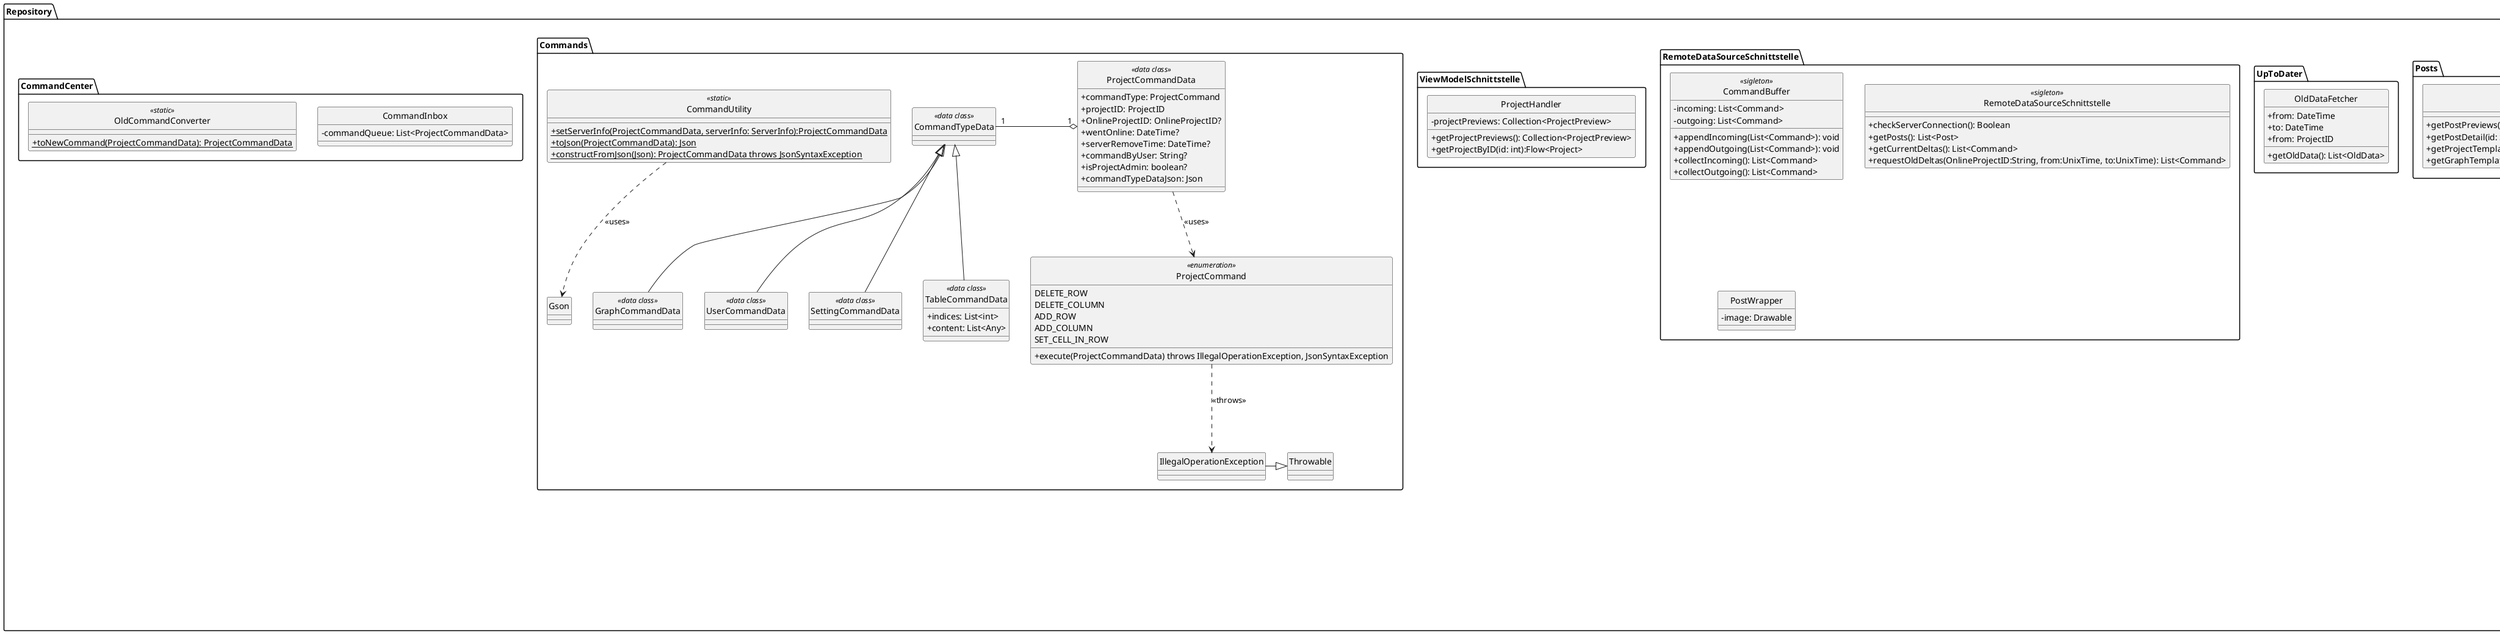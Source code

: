 @startuml

skinparam monochrome true
skinparam shadowing false
skinparam genericDisplay old
skinparam classAttributeIconSize 0
hide circle


package Repository {
    package ModelSchnittstelle {
      class ProjectHelper <<singleton>> {
        +getProject(Integer): Project
        +getProjects(): Collection<Project>
        +createProject(): Project
      }

      interface Table <<interface>> {
        +getRow(Integer): Row
        +getColumn(Integer): Collection<Any>
        +getCell(Integer, Integer): Any
        +insertRow(Row) throws IllegalTypeException
        +getLayout(): Collection<Class<Any>>
        +addColumn(Class<Any>)
        +deleteColumn(Integer)
        'This is something I am not sure about. How do our InputElements look like?
        +getUIElement(Integer): Function(Any)
        +setUIElement(Integer, Function(Any))
      }

      interface Row <<Interface>> {
        +getCell(Integer): Any
        +getMetaData(Integer): RowMetaInformation
      }

      interface Project <<interface>> {
        +getProjectSkeleton(): ProjectSkeleton
        +getTable(): Table
        +getAdmin(): User
        +getUsers(): Collection<Users>
        +setName(String)
        +setDescription(String)
        +setWallpaper(path: String)
        +setThumbnail(path: String)
      }

      interface ProjectSkeleton <<interface>> {
        +getID(): Integer
        +getName(): String
        +getDescription(): String
        +getWallpaper(): Drawable
        +getThumbnail(): Drawable
        +getGraphs(): Collection<Graph>
        +getProjectSettings(): Settings
        +getNotifications(): Collection<Notification>
      }

      interface Graph <<interface>> {
        'Does this always recompute the DataSets? If not how does it decide when to recompute?
        +getDataSets(): Collection<Collection<Any>>
        +getCustomizing(): Settings
        +getImage(): Drawable?
        +setCalculationFunction(DataTransformation)
      }

      interface Settings <<interface>> {
        +getSetting(String): Any throws SettingNotFoundException
        +setSetting(String, Any) throws SettingNotFoundException
      }

      interface Notification <<interface>> {
        +getMessage(): String
        +sendNow(vararg Any): Boolean throws IllegalContextException
      }

      'This is kind of the same as a project without Data. However, a project really isn't
      'a subtype of ProjectTemplate. How do we want to do this? Do we know any Patterns that
      'fit this problem?
      interface ProjectTemplate <<interface>> {
        +getProjectSkeleton(): ProjectSkeleton
        +getTableLayout(): Collection<Class<Any>>
      }

      interface GraphTemplate <<interface>> {
        +getName(): String
        +getDescription(): String
        +getThumbnail(): Drawable
        +getCustomizing(): Settings

      }

      interface Post <<interface>> {
        +getContent(): Content
        +getName(): String
        +getDescription(): String
      }

      interface Content <<interface>> {

      }
'-von Anton definiert------------------------------------------------------------------------------'
      class TemplateHelper <<singleton>> {
                  +getProjectTemplates(): Collection<ProjectTemplate>
                  +getGraphTemplates(): Collection<GraphTemplate>
                }
    }
'=================================================================================================='
  package Posts {
    class PostRepo <<singleton>>{
        +getPostPreviews(): Collection<Post>
        +getPostDetail(id: String): PostDetail
        'teplate downloaden via postid
        +getProjectTemplate(id: String): void
        'teplate downloaden via postid + index des graph temlates im Post
        +getGraphTemplate((id: String, index: int): void
    }
  }
'=================================================================================================='
  'Overleaf
  package UpToDater {
        'Wenn ich einmal länger als 72h am Stück offline war merke ich mir diese Intervalle
        'dann Frage ich jemanden auf dem Server an, der in diesen 72h keine Blindspots hat
        'Overleaf
        class OldDataFetcher {
        +from: DateTime
        +to: DateTime
        +from: ProjectID
        'null == daten nicht vorhanden
        +getOldData(): List<OldData>
        }
  }
'=================================================================================================='
package RemoteDataSourceSchnittstelle {
    class CommandBuffer <<sigleton>> {
    -incoming: List<Command>
    -outgoing: List<Command>

    +appendIncoming(List<Command>): void
    +appendOutgoing(List<Command>): void
    +collectIncoming(): List<Command>
    +collectOutgoing(): List<Command>
    }
    class RemoteDataSourceSchnittstelle <<sigleton>> {

    'Gibt an ob zum Zeitpukt des Methodenaufrufs eine Serververbindung aufgabaut werden konnte
    +checkServerConnection(): Boolean
    +getPosts(): List<Post>
    'gibt alle aktuellen Deltas der Projekte an denen Nutzender teilnimmt
    +getCurrentDeltas(): List<Command>
    'Fragt Deltas von einem Online Project an, die in einem bestimmten Zeitraum erstellt wurden
    +requestOldDeltas(OnlineProjectID:String, from:UnixTime, to:UnixTime): List<Command>
    }
    class PostWrapper {
        -image: Drawable
        }
    }
'=================================================================================================='
'Overleaf
package ViewModelSchnittstelle {
    'Overleaf
    class ProjectHandler {
        -projectPreviews: Collection<ProjectPreview>
        +getProjectPreviews(): Collection<ProjectPreview>
        +getProjectByID(id: int):Flow<Project>
    }
}
'=================================================================================================='
 package Commands {
 'Overleaf TODO: alle Felder
 enum ProjectCommand <<enumeration>> {
    DELETE_ROW
    DELETE_COLUMN
    ADD_ROW
    ADD_COLUMN
    SET_CELL_IN_ROW
    +execute(ProjectCommandData) throws IllegalOperationException, JsonSyntaxException
 }
 'Overleaf
 class ProjectCommandData <<data class>> {
    +commandType: ProjectCommand
    +projectID: ProjectID
    +OnlineProjectID: OnlineProjectID?
    {field}+wentOnline: DateTime?
    {field}+serverRemoveTime: DateTime?
    +commandByUser: String?
    +isProjectAdmin: boolean?
    +commandTypeDataJson: Json
 }
 'Overleaf provisorisch
 class CommandTypeData <<data class>> {
 }
 'Overleaf
 class TableCommandData <<data class>> {
    +indices: List<int>
    +content: List<Any>
 }
 'Overleaf provisorisch
 class GraphCommandData <<data class>> {

 }
 'Overleaf provisorisch
 class UserCommandData <<data class>> {

 }
 'Overleaf provisorisch
 class SettingCommandData <<data class>> {

 }
 'Overleaf
 class CommandUtility <<static>> {
    +{static} setServerInfo(ProjectCommandData, serverInfo: ServerInfo):ProjectCommandData
    +{static} toJson(ProjectCommandData): Json
    +{static} constructFromJson(Json): ProjectCommandData throws JsonSyntaxException
 }
 'Overleaf
 class IllegalOperationException {
     }
 CommandUtility ..> Gson : <<uses>>
 ProjectCommandData ..> ProjectCommand : <<uses>>
 ProjectCommand ..> IllegalOperationException : <<throws>>
 CommandTypeData "1" -o "1" ProjectCommandData
 CommandTypeData <|-- TableCommandData
 CommandTypeData <|-- GraphCommandData
 CommandTypeData <|-- SettingCommandData
 CommandTypeData <|-- UserCommandData
 IllegalOperationException -|> Throwable
 }
'=================================================================================================='
  'Overleaf
  package CommandCenter {
    'Overleaf
    class CommandInbox {
        -commandQueue: List<ProjectCommandData>
    }
    'Overleaf
    class OldCommandConverter <<static>>{
    +{static} toNewCommand(ProjectCommandData): ProjectCommandData
    }
  }

}
package Gson {}
'Todo schön anzeigen
package Kotlin{
class Throwable {
}
}
@enduml